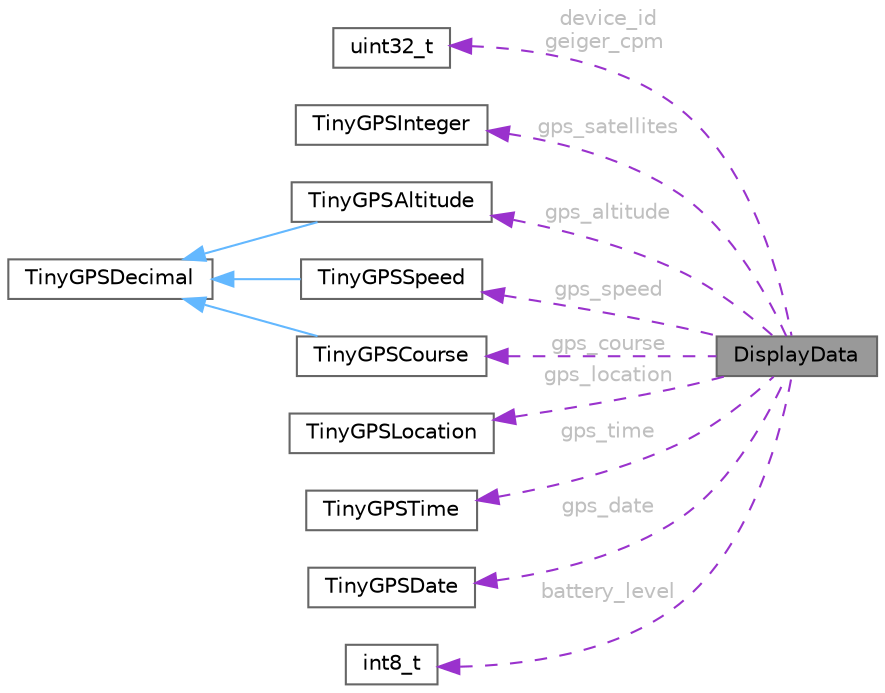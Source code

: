 digraph "DisplayData"
{
 // LATEX_PDF_SIZE
  bgcolor="transparent";
  edge [fontname=Helvetica,fontsize=10,labelfontname=Helvetica,labelfontsize=10];
  node [fontname=Helvetica,fontsize=10,shape=box,height=0.2,width=0.4];
  rankdir="LR";
  Node1 [id="Node000001",label="DisplayData",height=0.2,width=0.4,color="gray40", fillcolor="grey60", style="filled", fontcolor="black",tooltip=" "];
  Node2 -> Node1 [id="edge13_Node000001_Node000002",dir="back",color="darkorchid3",style="dashed",tooltip=" ",label=" device_id\ngeiger_cpm",fontcolor="grey" ];
  Node2 [id="Node000002",label="uint32_t",height=0.2,width=0.4,color="gray40", fillcolor="white", style="filled",tooltip=" "];
  Node3 -> Node1 [id="edge14_Node000001_Node000003",dir="back",color="darkorchid3",style="dashed",tooltip=" ",label=" gps_satellites",fontcolor="grey" ];
  Node3 [id="Node000003",label="TinyGPSInteger",height=0.2,width=0.4,color="gray40", fillcolor="white", style="filled",URL="$struct_tiny_g_p_s_integer.html",tooltip=" "];
  Node4 -> Node1 [id="edge15_Node000001_Node000004",dir="back",color="darkorchid3",style="dashed",tooltip=" ",label=" gps_altitude",fontcolor="grey" ];
  Node4 [id="Node000004",label="TinyGPSAltitude",height=0.2,width=0.4,color="gray40", fillcolor="white", style="filled",URL="$struct_tiny_g_p_s_altitude.html",tooltip=" "];
  Node5 -> Node4 [id="edge16_Node000004_Node000005",dir="back",color="steelblue1",style="solid",tooltip=" "];
  Node5 [id="Node000005",label="TinyGPSDecimal",height=0.2,width=0.4,color="gray40", fillcolor="white", style="filled",URL="$struct_tiny_g_p_s_decimal.html",tooltip=" "];
  Node6 -> Node1 [id="edge17_Node000001_Node000006",dir="back",color="darkorchid3",style="dashed",tooltip=" ",label=" gps_speed",fontcolor="grey" ];
  Node6 [id="Node000006",label="TinyGPSSpeed",height=0.2,width=0.4,color="gray40", fillcolor="white", style="filled",URL="$struct_tiny_g_p_s_speed.html",tooltip=" "];
  Node5 -> Node6 [id="edge18_Node000006_Node000005",dir="back",color="steelblue1",style="solid",tooltip=" "];
  Node7 -> Node1 [id="edge19_Node000001_Node000007",dir="back",color="darkorchid3",style="dashed",tooltip=" ",label=" gps_course",fontcolor="grey" ];
  Node7 [id="Node000007",label="TinyGPSCourse",height=0.2,width=0.4,color="gray40", fillcolor="white", style="filled",URL="$struct_tiny_g_p_s_course.html",tooltip=" "];
  Node5 -> Node7 [id="edge20_Node000007_Node000005",dir="back",color="steelblue1",style="solid",tooltip=" "];
  Node8 -> Node1 [id="edge21_Node000001_Node000008",dir="back",color="darkorchid3",style="dashed",tooltip=" ",label=" gps_location",fontcolor="grey" ];
  Node8 [id="Node000008",label="TinyGPSLocation",height=0.2,width=0.4,color="gray40", fillcolor="white", style="filled",URL="$struct_tiny_g_p_s_location.html",tooltip=" "];
  Node9 -> Node1 [id="edge22_Node000001_Node000009",dir="back",color="darkorchid3",style="dashed",tooltip=" ",label=" gps_time",fontcolor="grey" ];
  Node9 [id="Node000009",label="TinyGPSTime",height=0.2,width=0.4,color="gray40", fillcolor="white", style="filled",URL="$struct_tiny_g_p_s_time.html",tooltip=" "];
  Node10 -> Node1 [id="edge23_Node000001_Node000010",dir="back",color="darkorchid3",style="dashed",tooltip=" ",label=" gps_date",fontcolor="grey" ];
  Node10 [id="Node000010",label="TinyGPSDate",height=0.2,width=0.4,color="gray40", fillcolor="white", style="filled",URL="$struct_tiny_g_p_s_date.html",tooltip=" "];
  Node11 -> Node1 [id="edge24_Node000001_Node000011",dir="back",color="darkorchid3",style="dashed",tooltip=" ",label=" battery_level",fontcolor="grey" ];
  Node11 [id="Node000011",label="int8_t",height=0.2,width=0.4,color="gray40", fillcolor="white", style="filled",tooltip=" "];
}
